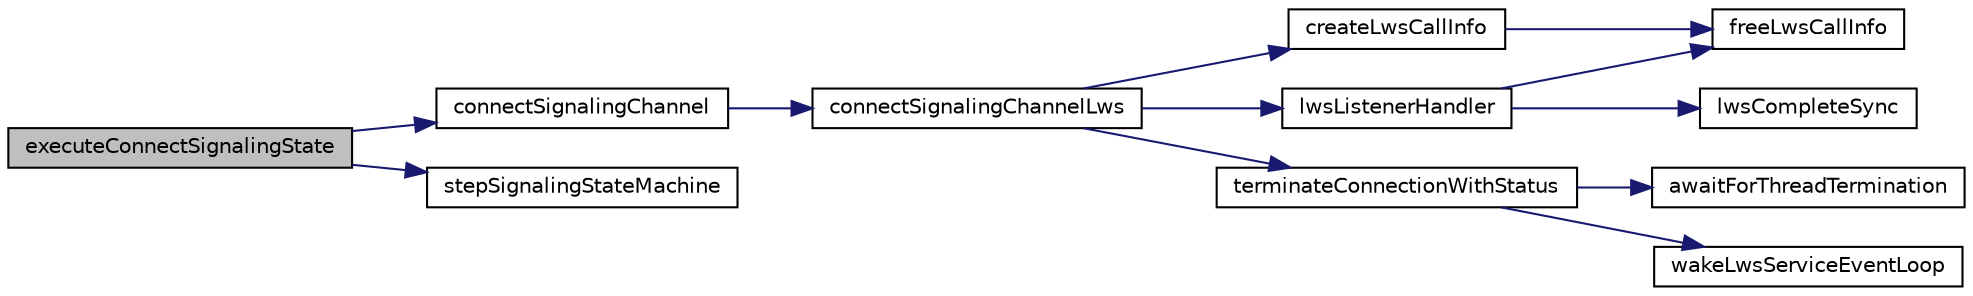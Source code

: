 digraph "executeConnectSignalingState"
{
 // LATEX_PDF_SIZE
  edge [fontname="Helvetica",fontsize="10",labelfontname="Helvetica",labelfontsize="10"];
  node [fontname="Helvetica",fontsize="10",shape=record];
  rankdir="LR";
  Node1 [label="executeConnectSignalingState",height=0.2,width=0.4,color="black", fillcolor="grey75", style="filled", fontcolor="black",tooltip=" "];
  Node1 -> Node2 [color="midnightblue",fontsize="10",style="solid",fontname="Helvetica"];
  Node2 [label="connectSignalingChannel",height=0.2,width=0.4,color="black", fillcolor="white", style="filled",URL="$Signaling_8c.html#a121535c5082aab600f8a6114270462ef",tooltip=" "];
  Node2 -> Node3 [color="midnightblue",fontsize="10",style="solid",fontname="Helvetica"];
  Node3 [label="connectSignalingChannelLws",height=0.2,width=0.4,color="black", fillcolor="white", style="filled",URL="$LwsApiCalls_8c.html#ae1cea6c90bbf08edbab8a6e71231d41f",tooltip=" "];
  Node3 -> Node4 [color="midnightblue",fontsize="10",style="solid",fontname="Helvetica"];
  Node4 [label="createLwsCallInfo",height=0.2,width=0.4,color="black", fillcolor="white", style="filled",URL="$LwsApiCalls_8c.html#a988b3c6e00aa3e79fce24a41faeb772c",tooltip=" "];
  Node4 -> Node5 [color="midnightblue",fontsize="10",style="solid",fontname="Helvetica"];
  Node5 [label="freeLwsCallInfo",height=0.2,width=0.4,color="black", fillcolor="white", style="filled",URL="$LwsApiCalls_8c.html#a22be1d34eb8fe76e2872b23ea9f981d1",tooltip=" "];
  Node3 -> Node6 [color="midnightblue",fontsize="10",style="solid",fontname="Helvetica"];
  Node6 [label="lwsListenerHandler",height=0.2,width=0.4,color="black", fillcolor="white", style="filled",URL="$LwsApiCalls_8c.html#a95571c8796a32dd941d4e46accfb466d",tooltip=" "];
  Node6 -> Node5 [color="midnightblue",fontsize="10",style="solid",fontname="Helvetica"];
  Node6 -> Node7 [color="midnightblue",fontsize="10",style="solid",fontname="Helvetica"];
  Node7 [label="lwsCompleteSync",height=0.2,width=0.4,color="black", fillcolor="white", style="filled",URL="$LwsApiCalls_8c.html#a3c3cdd7608d37131d839bc47bd5de90b",tooltip=" "];
  Node3 -> Node8 [color="midnightblue",fontsize="10",style="solid",fontname="Helvetica"];
  Node8 [label="terminateConnectionWithStatus",height=0.2,width=0.4,color="black", fillcolor="white", style="filled",URL="$LwsApiCalls_8c.html#ae7928b7a5bf47cbdf2ccf753f1c1e8df",tooltip=" "];
  Node8 -> Node9 [color="midnightblue",fontsize="10",style="solid",fontname="Helvetica"];
  Node9 [label="awaitForThreadTermination",height=0.2,width=0.4,color="black", fillcolor="white", style="filled",URL="$Signaling_8c.html#a653edfffd5d129d08f5971d91f16fc5e",tooltip=" "];
  Node8 -> Node10 [color="midnightblue",fontsize="10",style="solid",fontname="Helvetica"];
  Node10 [label="wakeLwsServiceEventLoop",height=0.2,width=0.4,color="black", fillcolor="white", style="filled",URL="$LwsApiCalls_8c.html#a116aedb04e1b2e3c920d5b181477b11a",tooltip=" "];
  Node1 -> Node11 [color="midnightblue",fontsize="10",style="solid",fontname="Helvetica"];
  Node11 [label="stepSignalingStateMachine",height=0.2,width=0.4,color="black", fillcolor="white", style="filled",URL="$StateMachine_8c.html#aec8441c2e021d29e6fdec5f97000431c",tooltip=" "];
}
